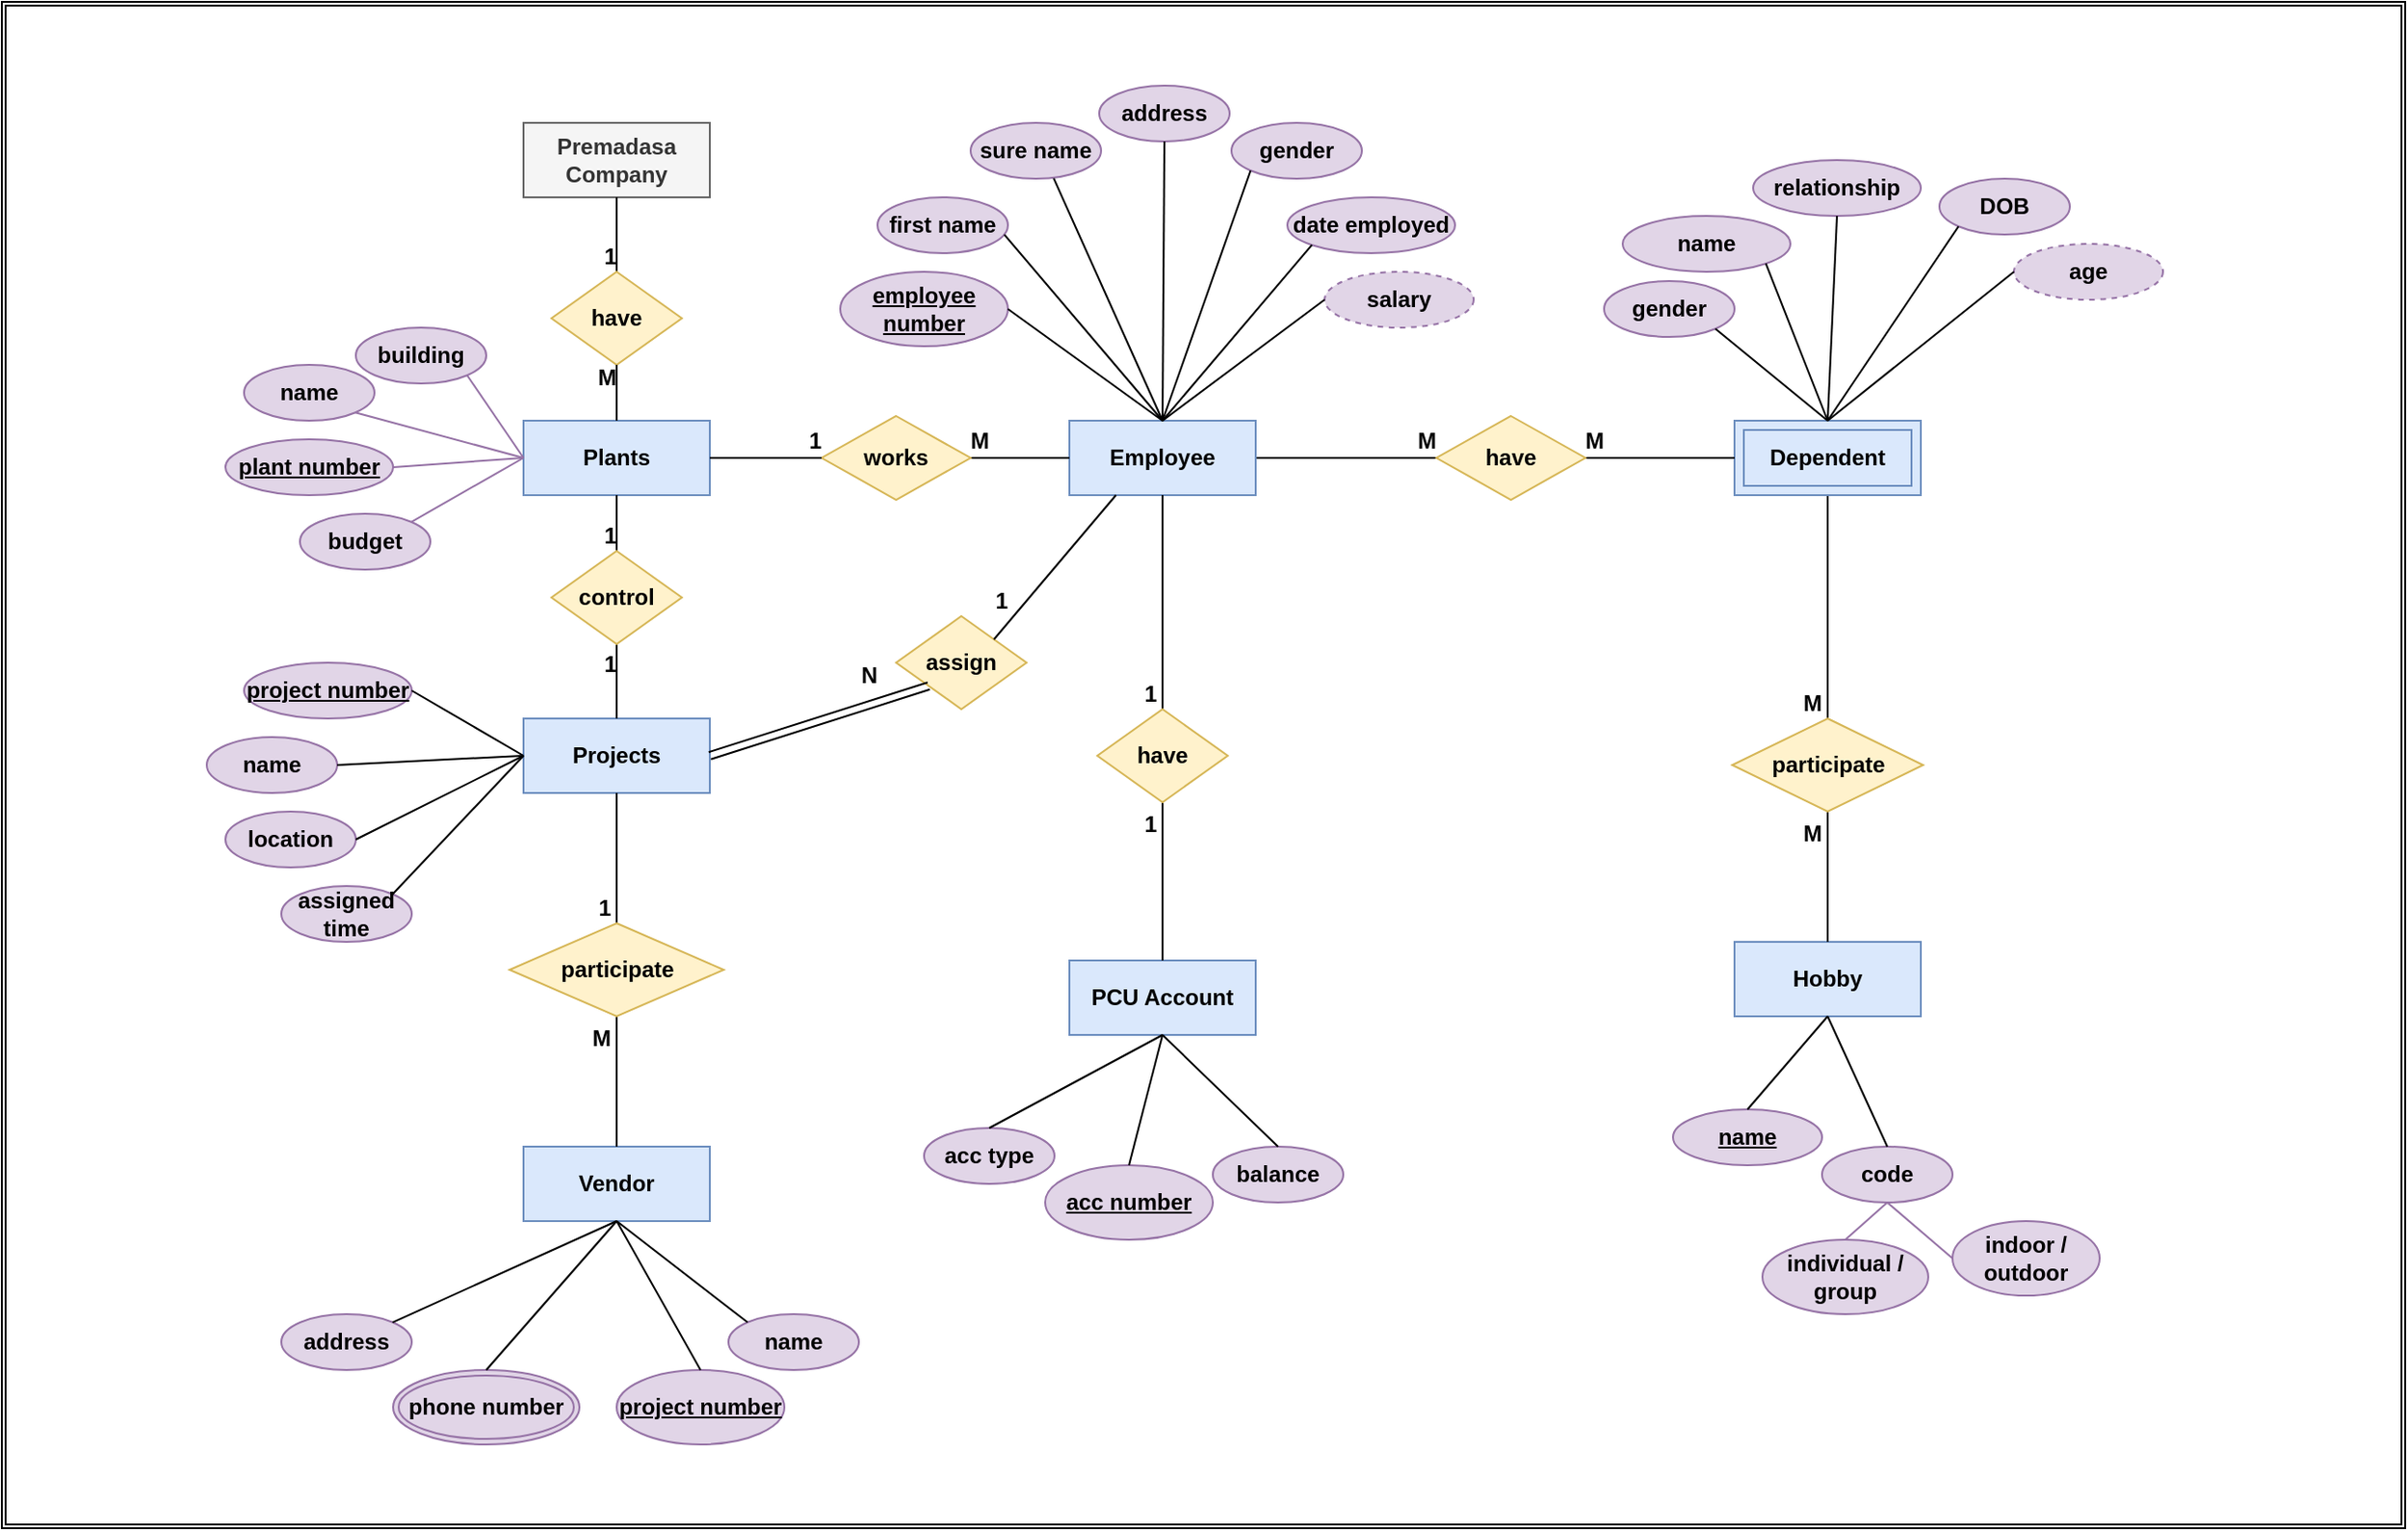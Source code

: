 <mxfile version="15.8.4" type="device"><diagram id="52mlb4T0nfMN319JQ4r7" name="Page-1"><mxGraphModel dx="1321" dy="240" grid="1" gridSize="10" guides="1" tooltips="1" connect="1" arrows="1" fold="1" page="1" pageScale="1" pageWidth="827" pageHeight="1169" math="0" shadow="0"><root><mxCell id="0"/><mxCell id="1" parent="0"/><mxCell id="YNk0OcWFwTg14PzoO4ng-148" value="" style="shape=ext;double=1;rounded=0;whiteSpace=wrap;html=1;" vertex="1" parent="1"><mxGeometry x="-420" y="145" width="1290" height="820" as="geometry"/></mxCell><mxCell id="YNk0OcWFwTg14PzoO4ng-1" value="Plants" style="whiteSpace=wrap;html=1;align=center;fontStyle=1;fontFamily=Helvetica;fillColor=#dae8fc;strokeColor=#6c8ebf;" vertex="1" parent="1"><mxGeometry x="-140" y="370" width="100" height="40" as="geometry"/></mxCell><mxCell id="YNk0OcWFwTg14PzoO4ng-72" style="edgeStyle=orthogonalEdgeStyle;rounded=0;orthogonalLoop=1;jettySize=auto;html=1;exitX=1;exitY=0.5;exitDx=0;exitDy=0;entryX=0;entryY=0.5;entryDx=0;entryDy=0;endArrow=none;endFill=0;fontStyle=1;fontFamily=Helvetica;" edge="1" parent="1" source="YNk0OcWFwTg14PzoO4ng-2" target="YNk0OcWFwTg14PzoO4ng-69"><mxGeometry relative="1" as="geometry"/></mxCell><mxCell id="YNk0OcWFwTg14PzoO4ng-2" value="Employee" style="whiteSpace=wrap;html=1;align=center;fontStyle=1;fontFamily=Helvetica;fillColor=#dae8fc;strokeColor=#6c8ebf;" vertex="1" parent="1"><mxGeometry x="153" y="370" width="100" height="40" as="geometry"/></mxCell><mxCell id="YNk0OcWFwTg14PzoO4ng-3" value="Projects" style="whiteSpace=wrap;html=1;align=center;fontStyle=1;fontFamily=Helvetica;fillColor=#dae8fc;strokeColor=#6c8ebf;" vertex="1" parent="1"><mxGeometry x="-140" y="530" width="100" height="40" as="geometry"/></mxCell><mxCell id="YNk0OcWFwTg14PzoO4ng-4" value="PCU Account" style="whiteSpace=wrap;html=1;align=center;fontStyle=1;fontFamily=Helvetica;fillColor=#dae8fc;strokeColor=#6c8ebf;" vertex="1" parent="1"><mxGeometry x="153" y="660" width="100" height="40" as="geometry"/></mxCell><mxCell id="YNk0OcWFwTg14PzoO4ng-136" style="edgeStyle=orthogonalEdgeStyle;rounded=0;orthogonalLoop=1;jettySize=auto;html=1;exitX=0.5;exitY=1;exitDx=0;exitDy=0;entryX=0.5;entryY=0;entryDx=0;entryDy=0;endArrow=none;endFill=0;fontStyle=1;fontFamily=Helvetica;" edge="1" parent="1" source="YNk0OcWFwTg14PzoO4ng-6" target="YNk0OcWFwTg14PzoO4ng-133"><mxGeometry relative="1" as="geometry"/></mxCell><mxCell id="YNk0OcWFwTg14PzoO4ng-6" value="Dependent" style="shape=ext;margin=3;double=1;whiteSpace=wrap;html=1;align=center;fontStyle=1;fontFamily=Helvetica;fillColor=#dae8fc;strokeColor=#6c8ebf;" vertex="1" parent="1"><mxGeometry x="510" y="370" width="100" height="40" as="geometry"/></mxCell><mxCell id="YNk0OcWFwTg14PzoO4ng-7" value="Hobby" style="whiteSpace=wrap;html=1;align=center;fontStyle=1;fontFamily=Helvetica;fillColor=#dae8fc;strokeColor=#6c8ebf;" vertex="1" parent="1"><mxGeometry x="510" y="650" width="100" height="40" as="geometry"/></mxCell><mxCell id="YNk0OcWFwTg14PzoO4ng-8" value="Vendor" style="whiteSpace=wrap;html=1;align=center;fontStyle=1;fontFamily=Helvetica;fillColor=#dae8fc;strokeColor=#6c8ebf;" vertex="1" parent="1"><mxGeometry x="-140" y="760" width="100" height="40" as="geometry"/></mxCell><mxCell id="YNk0OcWFwTg14PzoO4ng-10" value="name" style="ellipse;whiteSpace=wrap;html=1;align=center;fontStyle=1;fontFamily=Helvetica;fillColor=#e1d5e7;strokeColor=#9673a6;" vertex="1" parent="1"><mxGeometry x="-290" y="340" width="70" height="30" as="geometry"/></mxCell><mxCell id="YNk0OcWFwTg14PzoO4ng-11" value="budget" style="ellipse;whiteSpace=wrap;html=1;align=center;fontStyle=1;fontFamily=Helvetica;fillColor=#e1d5e7;strokeColor=#9673a6;" vertex="1" parent="1"><mxGeometry x="-260" y="420" width="70" height="30" as="geometry"/></mxCell><mxCell id="YNk0OcWFwTg14PzoO4ng-13" value="building" style="ellipse;whiteSpace=wrap;html=1;align=center;fontStyle=1;fontFamily=Helvetica;fillColor=#e1d5e7;strokeColor=#9673a6;" vertex="1" parent="1"><mxGeometry x="-230" y="320" width="70" height="30" as="geometry"/></mxCell><mxCell id="YNk0OcWFwTg14PzoO4ng-15" value="plant number" style="ellipse;whiteSpace=wrap;html=1;align=center;fontStyle=5;fontFamily=Helvetica;fillColor=#e1d5e7;strokeColor=#9673a6;" vertex="1" parent="1"><mxGeometry x="-300" y="380" width="90" height="30" as="geometry"/></mxCell><mxCell id="YNk0OcWFwTg14PzoO4ng-16" value="" style="endArrow=none;html=1;rounded=0;exitX=1;exitY=1;exitDx=0;exitDy=0;entryX=0;entryY=0.5;entryDx=0;entryDy=0;fontStyle=1;fontFamily=Helvetica;fillColor=#e1d5e7;strokeColor=#9673a6;" edge="1" parent="1" source="YNk0OcWFwTg14PzoO4ng-13" target="YNk0OcWFwTg14PzoO4ng-1"><mxGeometry relative="1" as="geometry"><mxPoint x="-80" y="520" as="sourcePoint"/><mxPoint x="-140" y="390" as="targetPoint"/></mxGeometry></mxCell><mxCell id="YNk0OcWFwTg14PzoO4ng-17" value="" style="endArrow=none;html=1;rounded=0;exitX=1;exitY=1;exitDx=0;exitDy=0;entryX=0;entryY=0.5;entryDx=0;entryDy=0;fontStyle=1;fontFamily=Helvetica;fillColor=#e1d5e7;strokeColor=#9673a6;" edge="1" parent="1" source="YNk0OcWFwTg14PzoO4ng-10" target="YNk0OcWFwTg14PzoO4ng-1"><mxGeometry relative="1" as="geometry"><mxPoint x="-230" y="360" as="sourcePoint"/><mxPoint x="-140" y="380" as="targetPoint"/></mxGeometry></mxCell><mxCell id="YNk0OcWFwTg14PzoO4ng-18" value="" style="endArrow=none;html=1;rounded=0;exitX=1;exitY=0.5;exitDx=0;exitDy=0;entryX=0;entryY=0.5;entryDx=0;entryDy=0;fontStyle=1;fontFamily=Helvetica;fillColor=#e1d5e7;strokeColor=#9673a6;" edge="1" parent="1" source="YNk0OcWFwTg14PzoO4ng-15" target="YNk0OcWFwTg14PzoO4ng-1"><mxGeometry relative="1" as="geometry"><mxPoint x="-80" y="520" as="sourcePoint"/><mxPoint x="80" y="520" as="targetPoint"/></mxGeometry></mxCell><mxCell id="YNk0OcWFwTg14PzoO4ng-19" value="" style="endArrow=none;html=1;rounded=0;exitX=1;exitY=0;exitDx=0;exitDy=0;entryX=0;entryY=0.5;entryDx=0;entryDy=0;fontStyle=1;fontFamily=Helvetica;fillColor=#e1d5e7;strokeColor=#9673a6;" edge="1" parent="1" source="YNk0OcWFwTg14PzoO4ng-11" target="YNk0OcWFwTg14PzoO4ng-1"><mxGeometry relative="1" as="geometry"><mxPoint x="-80" y="520" as="sourcePoint"/><mxPoint x="80" y="520" as="targetPoint"/></mxGeometry></mxCell><mxCell id="YNk0OcWFwTg14PzoO4ng-21" value="Premadasa Company" style="whiteSpace=wrap;html=1;align=center;fontStyle=1;fontFamily=Helvetica;fillColor=#f5f5f5;fontColor=#333333;strokeColor=#666666;" vertex="1" parent="1"><mxGeometry x="-140" y="210" width="100" height="40" as="geometry"/></mxCell><mxCell id="YNk0OcWFwTg14PzoO4ng-29" style="edgeStyle=orthogonalEdgeStyle;rounded=0;orthogonalLoop=1;jettySize=auto;html=1;exitX=0.5;exitY=0;exitDx=0;exitDy=0;entryX=0.5;entryY=1;entryDx=0;entryDy=0;endArrow=none;endFill=0;fontStyle=1;fontFamily=Helvetica;" edge="1" parent="1" source="YNk0OcWFwTg14PzoO4ng-22" target="YNk0OcWFwTg14PzoO4ng-21"><mxGeometry relative="1" as="geometry"/></mxCell><mxCell id="YNk0OcWFwTg14PzoO4ng-22" value="have" style="shape=rhombus;perimeter=rhombusPerimeter;whiteSpace=wrap;html=1;align=center;fontStyle=1;fontFamily=Helvetica;fillColor=#fff2cc;strokeColor=#d6b656;" vertex="1" parent="1"><mxGeometry x="-125" y="290" width="70" height="50" as="geometry"/></mxCell><mxCell id="YNk0OcWFwTg14PzoO4ng-27" value="" style="endArrow=none;html=1;rounded=0;exitX=0.5;exitY=0;exitDx=0;exitDy=0;entryX=0.5;entryY=1;entryDx=0;entryDy=0;fontStyle=1;fontFamily=Helvetica;" edge="1" parent="1" source="YNk0OcWFwTg14PzoO4ng-1" target="YNk0OcWFwTg14PzoO4ng-22"><mxGeometry relative="1" as="geometry"><mxPoint x="-130" y="390" as="sourcePoint"/><mxPoint x="30" y="390" as="targetPoint"/></mxGeometry></mxCell><mxCell id="YNk0OcWFwTg14PzoO4ng-28" value="M" style="resizable=0;html=1;align=right;verticalAlign=bottom;fontStyle=1;fontFamily=Helvetica;" connectable="0" vertex="1" parent="YNk0OcWFwTg14PzoO4ng-27"><mxGeometry x="1" relative="1" as="geometry"><mxPoint y="15" as="offset"/></mxGeometry></mxCell><mxCell id="YNk0OcWFwTg14PzoO4ng-30" value="1" style="resizable=0;html=1;align=right;verticalAlign=bottom;fontStyle=1;fontFamily=Helvetica;" connectable="0" vertex="1" parent="1"><mxGeometry x="-90" y="290" as="geometry"/></mxCell><mxCell id="YNk0OcWFwTg14PzoO4ng-33" value="first name" style="ellipse;whiteSpace=wrap;html=1;align=center;fontStyle=1;fontFamily=Helvetica;fillColor=#e1d5e7;strokeColor=#9673a6;" vertex="1" parent="1"><mxGeometry x="50" y="250" width="70" height="30" as="geometry"/></mxCell><mxCell id="YNk0OcWFwTg14PzoO4ng-34" value="sure name" style="ellipse;whiteSpace=wrap;html=1;align=center;fontStyle=1;fontFamily=Helvetica;fillColor=#e1d5e7;strokeColor=#9673a6;" vertex="1" parent="1"><mxGeometry x="100" y="210" width="70" height="30" as="geometry"/></mxCell><mxCell id="YNk0OcWFwTg14PzoO4ng-35" value="address" style="ellipse;whiteSpace=wrap;html=1;align=center;fontStyle=1;fontFamily=Helvetica;fillColor=#e1d5e7;strokeColor=#9673a6;" vertex="1" parent="1"><mxGeometry x="169" y="190" width="70" height="30" as="geometry"/></mxCell><mxCell id="YNk0OcWFwTg14PzoO4ng-36" value="employee number" style="ellipse;whiteSpace=wrap;html=1;align=center;fontStyle=5;fontFamily=Helvetica;fillColor=#e1d5e7;strokeColor=#9673a6;" vertex="1" parent="1"><mxGeometry x="30" y="290" width="90" height="40" as="geometry"/></mxCell><mxCell id="YNk0OcWFwTg14PzoO4ng-37" value="gender" style="ellipse;whiteSpace=wrap;html=1;align=center;fontStyle=1;fontFamily=Helvetica;fillColor=#e1d5e7;strokeColor=#9673a6;" vertex="1" parent="1"><mxGeometry x="240" y="210" width="70" height="30" as="geometry"/></mxCell><mxCell id="YNk0OcWFwTg14PzoO4ng-38" value="date employed" style="ellipse;whiteSpace=wrap;html=1;align=center;fontStyle=1;fontFamily=Helvetica;fillColor=#e1d5e7;strokeColor=#9673a6;" vertex="1" parent="1"><mxGeometry x="270" y="250" width="90" height="30" as="geometry"/></mxCell><mxCell id="YNk0OcWFwTg14PzoO4ng-39" value="salary" style="ellipse;whiteSpace=wrap;html=1;align=center;dashed=1;fontStyle=1;fontFamily=Helvetica;fillColor=#e1d5e7;strokeColor=#9673a6;" vertex="1" parent="1"><mxGeometry x="290" y="290" width="80" height="30" as="geometry"/></mxCell><mxCell id="YNk0OcWFwTg14PzoO4ng-42" value="" style="endArrow=none;html=1;rounded=0;entryX=0.5;entryY=0;entryDx=0;entryDy=0;fontStyle=1;fontFamily=Helvetica;" edge="1" parent="1" target="YNk0OcWFwTg14PzoO4ng-2"><mxGeometry relative="1" as="geometry"><mxPoint x="120" y="310" as="sourcePoint"/><mxPoint x="280" y="310" as="targetPoint"/></mxGeometry></mxCell><mxCell id="YNk0OcWFwTg14PzoO4ng-43" value="" style="endArrow=none;html=1;rounded=0;entryX=0.5;entryY=0;entryDx=0;entryDy=0;exitX=0.973;exitY=0.669;exitDx=0;exitDy=0;exitPerimeter=0;fontStyle=1;fontFamily=Helvetica;" edge="1" parent="1" source="YNk0OcWFwTg14PzoO4ng-33" target="YNk0OcWFwTg14PzoO4ng-2"><mxGeometry relative="1" as="geometry"><mxPoint x="120" y="270" as="sourcePoint"/><mxPoint x="200" y="330" as="targetPoint"/></mxGeometry></mxCell><mxCell id="YNk0OcWFwTg14PzoO4ng-44" value="" style="endArrow=none;html=1;rounded=0;exitX=0.637;exitY=0.994;exitDx=0;exitDy=0;exitPerimeter=0;entryX=0.5;entryY=0;entryDx=0;entryDy=0;fontStyle=1;fontFamily=Helvetica;" edge="1" parent="1" source="YNk0OcWFwTg14PzoO4ng-34" target="YNk0OcWFwTg14PzoO4ng-2"><mxGeometry relative="1" as="geometry"><mxPoint x="140" y="330" as="sourcePoint"/><mxPoint x="200" y="330" as="targetPoint"/></mxGeometry></mxCell><mxCell id="YNk0OcWFwTg14PzoO4ng-45" value="" style="endArrow=none;html=1;rounded=0;entryX=0.5;entryY=0;entryDx=0;entryDy=0;exitX=0.5;exitY=1;exitDx=0;exitDy=0;fontStyle=1;fontFamily=Helvetica;" edge="1" parent="1" source="YNk0OcWFwTg14PzoO4ng-35" target="YNk0OcWFwTg14PzoO4ng-2"><mxGeometry relative="1" as="geometry"><mxPoint x="150" y="340" as="sourcePoint"/><mxPoint x="234" y="360" as="targetPoint"/></mxGeometry></mxCell><mxCell id="YNk0OcWFwTg14PzoO4ng-46" value="" style="endArrow=none;html=1;rounded=0;entryX=0.5;entryY=0;entryDx=0;entryDy=0;exitX=0;exitY=1;exitDx=0;exitDy=0;fontStyle=1;fontFamily=Helvetica;" edge="1" parent="1" source="YNk0OcWFwTg14PzoO4ng-37" target="YNk0OcWFwTg14PzoO4ng-2"><mxGeometry relative="1" as="geometry"><mxPoint x="160" y="350" as="sourcePoint"/><mxPoint x="244" y="370" as="targetPoint"/></mxGeometry></mxCell><mxCell id="YNk0OcWFwTg14PzoO4ng-47" value="" style="endArrow=none;html=1;rounded=0;exitX=0;exitY=1;exitDx=0;exitDy=0;entryX=0.5;entryY=0;entryDx=0;entryDy=0;fontStyle=1;fontFamily=Helvetica;" edge="1" parent="1" source="YNk0OcWFwTg14PzoO4ng-38" target="YNk0OcWFwTg14PzoO4ng-2"><mxGeometry relative="1" as="geometry"><mxPoint x="170" y="360" as="sourcePoint"/><mxPoint x="200" y="330" as="targetPoint"/></mxGeometry></mxCell><mxCell id="YNk0OcWFwTg14PzoO4ng-48" value="" style="endArrow=none;html=1;rounded=0;entryX=0.5;entryY=0;entryDx=0;entryDy=0;exitX=0;exitY=0.5;exitDx=0;exitDy=0;fontStyle=1;fontFamily=Helvetica;" edge="1" parent="1" source="YNk0OcWFwTg14PzoO4ng-39" target="YNk0OcWFwTg14PzoO4ng-2"><mxGeometry relative="1" as="geometry"><mxPoint x="180" y="370" as="sourcePoint"/><mxPoint x="264" y="390" as="targetPoint"/></mxGeometry></mxCell><mxCell id="YNk0OcWFwTg14PzoO4ng-52" style="edgeStyle=orthogonalEdgeStyle;rounded=0;orthogonalLoop=1;jettySize=auto;html=1;exitX=1;exitY=0.5;exitDx=0;exitDy=0;entryX=0;entryY=0.5;entryDx=0;entryDy=0;endArrow=none;endFill=0;fontStyle=1;fontFamily=Helvetica;" edge="1" parent="1" source="YNk0OcWFwTg14PzoO4ng-49" target="YNk0OcWFwTg14PzoO4ng-2"><mxGeometry relative="1" as="geometry"/></mxCell><mxCell id="YNk0OcWFwTg14PzoO4ng-49" value="works" style="shape=rhombus;perimeter=rhombusPerimeter;whiteSpace=wrap;html=1;align=center;fontStyle=1;fontFamily=Helvetica;fillColor=#fff2cc;strokeColor=#d6b656;" vertex="1" parent="1"><mxGeometry x="20" y="367.5" width="80" height="45" as="geometry"/></mxCell><mxCell id="YNk0OcWFwTg14PzoO4ng-51" value="" style="endArrow=none;html=1;rounded=0;exitX=1;exitY=0.5;exitDx=0;exitDy=0;entryX=0;entryY=0.5;entryDx=0;entryDy=0;fontStyle=1;fontFamily=Helvetica;" edge="1" parent="1" source="YNk0OcWFwTg14PzoO4ng-1" target="YNk0OcWFwTg14PzoO4ng-49"><mxGeometry relative="1" as="geometry"><mxPoint x="30" y="370" as="sourcePoint"/><mxPoint x="190" y="370" as="targetPoint"/></mxGeometry></mxCell><mxCell id="YNk0OcWFwTg14PzoO4ng-53" value="1" style="resizable=0;html=1;align=right;verticalAlign=bottom;fontStyle=1;fontFamily=Helvetica;" connectable="0" vertex="1" parent="1"><mxGeometry x="20" y="389.995" as="geometry"/></mxCell><mxCell id="YNk0OcWFwTg14PzoO4ng-54" value="M" style="resizable=0;html=1;align=right;verticalAlign=bottom;fontStyle=1;fontFamily=Helvetica;" connectable="0" vertex="1" parent="1"><mxGeometry x="110" y="389.995" as="geometry"/></mxCell><mxCell id="YNk0OcWFwTg14PzoO4ng-58" style="edgeStyle=orthogonalEdgeStyle;rounded=0;orthogonalLoop=1;jettySize=auto;html=1;exitX=0.5;exitY=0;exitDx=0;exitDy=0;entryX=0.5;entryY=1;entryDx=0;entryDy=0;endArrow=none;endFill=0;fontStyle=1;fontFamily=Helvetica;" edge="1" parent="1" source="YNk0OcWFwTg14PzoO4ng-55" target="YNk0OcWFwTg14PzoO4ng-1"><mxGeometry relative="1" as="geometry"/></mxCell><mxCell id="YNk0OcWFwTg14PzoO4ng-59" style="edgeStyle=orthogonalEdgeStyle;rounded=0;orthogonalLoop=1;jettySize=auto;html=1;exitX=0.5;exitY=1;exitDx=0;exitDy=0;entryX=0.5;entryY=0;entryDx=0;entryDy=0;endArrow=none;endFill=0;fontStyle=1;fontFamily=Helvetica;" edge="1" parent="1" source="YNk0OcWFwTg14PzoO4ng-55" target="YNk0OcWFwTg14PzoO4ng-3"><mxGeometry relative="1" as="geometry"/></mxCell><mxCell id="YNk0OcWFwTg14PzoO4ng-55" value="control" style="shape=rhombus;perimeter=rhombusPerimeter;whiteSpace=wrap;html=1;align=center;fontStyle=1;fontFamily=Helvetica;fillColor=#fff2cc;strokeColor=#d6b656;" vertex="1" parent="1"><mxGeometry x="-125" y="440" width="70" height="50" as="geometry"/></mxCell><mxCell id="YNk0OcWFwTg14PzoO4ng-56" value="1" style="resizable=0;html=1;align=right;verticalAlign=bottom;fontStyle=1;fontFamily=Helvetica;" connectable="0" vertex="1" parent="1"><mxGeometry x="-90" y="440" as="geometry"/></mxCell><mxCell id="YNk0OcWFwTg14PzoO4ng-57" value="1" style="resizable=0;html=1;align=right;verticalAlign=bottom;fontStyle=1;fontFamily=Helvetica;" connectable="0" vertex="1" parent="1"><mxGeometry x="-90" y="509.995" as="geometry"/></mxCell><mxCell id="YNk0OcWFwTg14PzoO4ng-60" value="name" style="ellipse;whiteSpace=wrap;html=1;align=center;fontStyle=1;fontFamily=Helvetica;fillColor=#e1d5e7;strokeColor=#9673a6;" vertex="1" parent="1"><mxGeometry x="-310" y="540" width="70" height="30" as="geometry"/></mxCell><mxCell id="YNk0OcWFwTg14PzoO4ng-61" value="project number" style="ellipse;whiteSpace=wrap;html=1;align=center;fontStyle=5;fontFamily=Helvetica;fillColor=#e1d5e7;strokeColor=#9673a6;" vertex="1" parent="1"><mxGeometry x="-290" y="500" width="90" height="30" as="geometry"/></mxCell><mxCell id="YNk0OcWFwTg14PzoO4ng-62" value="location" style="ellipse;whiteSpace=wrap;html=1;align=center;fontStyle=1;fontFamily=Helvetica;fillColor=#e1d5e7;strokeColor=#9673a6;" vertex="1" parent="1"><mxGeometry x="-300" y="580" width="70" height="30" as="geometry"/></mxCell><mxCell id="YNk0OcWFwTg14PzoO4ng-63" value="assigned time" style="ellipse;whiteSpace=wrap;html=1;align=center;fontStyle=1;fontFamily=Helvetica;fillColor=#e1d5e7;strokeColor=#9673a6;" vertex="1" parent="1"><mxGeometry x="-270" y="620" width="70" height="30" as="geometry"/></mxCell><mxCell id="YNk0OcWFwTg14PzoO4ng-65" value="" style="endArrow=none;html=1;rounded=0;exitX=1;exitY=0;exitDx=0;exitDy=0;entryX=0;entryY=0.5;entryDx=0;entryDy=0;fontStyle=1;fontFamily=Helvetica;" edge="1" parent="1" source="YNk0OcWFwTg14PzoO4ng-63" target="YNk0OcWFwTg14PzoO4ng-3"><mxGeometry relative="1" as="geometry"><mxPoint x="-130" y="620" as="sourcePoint"/><mxPoint x="30" y="620" as="targetPoint"/></mxGeometry></mxCell><mxCell id="YNk0OcWFwTg14PzoO4ng-66" value="" style="endArrow=none;html=1;rounded=0;exitX=1;exitY=0.5;exitDx=0;exitDy=0;entryX=0;entryY=0.5;entryDx=0;entryDy=0;fontStyle=1;fontFamily=Helvetica;" edge="1" parent="1" source="YNk0OcWFwTg14PzoO4ng-62" target="YNk0OcWFwTg14PzoO4ng-3"><mxGeometry relative="1" as="geometry"><mxPoint x="-200.184" y="634.422" as="sourcePoint"/><mxPoint x="-130" y="560" as="targetPoint"/></mxGeometry></mxCell><mxCell id="YNk0OcWFwTg14PzoO4ng-67" value="" style="endArrow=none;html=1;rounded=0;exitX=0;exitY=0.5;exitDx=0;exitDy=0;entryX=1;entryY=0.5;entryDx=0;entryDy=0;fontStyle=1;fontFamily=Helvetica;" edge="1" parent="1" source="YNk0OcWFwTg14PzoO4ng-3" target="YNk0OcWFwTg14PzoO4ng-60"><mxGeometry relative="1" as="geometry"><mxPoint x="-190.184" y="644.422" as="sourcePoint"/><mxPoint x="-120" y="570" as="targetPoint"/></mxGeometry></mxCell><mxCell id="YNk0OcWFwTg14PzoO4ng-68" value="" style="endArrow=none;html=1;rounded=0;exitX=1;exitY=0.5;exitDx=0;exitDy=0;entryX=0;entryY=0.5;entryDx=0;entryDy=0;fontStyle=1;fontFamily=Helvetica;" edge="1" parent="1" source="YNk0OcWFwTg14PzoO4ng-61" target="YNk0OcWFwTg14PzoO4ng-3"><mxGeometry relative="1" as="geometry"><mxPoint x="-180.184" y="654.422" as="sourcePoint"/><mxPoint x="-110" y="580" as="targetPoint"/></mxGeometry></mxCell><mxCell id="YNk0OcWFwTg14PzoO4ng-73" style="edgeStyle=orthogonalEdgeStyle;rounded=0;orthogonalLoop=1;jettySize=auto;html=1;exitX=1;exitY=0.5;exitDx=0;exitDy=0;entryX=0;entryY=0.5;entryDx=0;entryDy=0;endArrow=none;endFill=0;fontStyle=1;fontFamily=Helvetica;" edge="1" parent="1" source="YNk0OcWFwTg14PzoO4ng-69" target="YNk0OcWFwTg14PzoO4ng-6"><mxGeometry relative="1" as="geometry"/></mxCell><mxCell id="YNk0OcWFwTg14PzoO4ng-69" value="have" style="shape=rhombus;perimeter=rhombusPerimeter;whiteSpace=wrap;html=1;align=center;fontStyle=1;fontFamily=Helvetica;fillColor=#fff2cc;strokeColor=#d6b656;" vertex="1" parent="1"><mxGeometry x="350" y="367.5" width="80" height="45" as="geometry"/></mxCell><mxCell id="YNk0OcWFwTg14PzoO4ng-70" value="M" style="resizable=0;html=1;align=right;verticalAlign=bottom;fontStyle=1;fontFamily=Helvetica;" connectable="0" vertex="1" parent="1"><mxGeometry x="350" y="389.995" as="geometry"/></mxCell><mxCell id="YNk0OcWFwTg14PzoO4ng-71" value="M" style="resizable=0;html=1;align=right;verticalAlign=bottom;fontStyle=1;fontFamily=Helvetica;" connectable="0" vertex="1" parent="1"><mxGeometry x="440" y="389.995" as="geometry"/></mxCell><mxCell id="YNk0OcWFwTg14PzoO4ng-74" value="name" style="ellipse;whiteSpace=wrap;html=1;align=center;fontStyle=1;fontFamily=Helvetica;fillColor=#e1d5e7;strokeColor=#9673a6;" vertex="1" parent="1"><mxGeometry x="450" y="260" width="90" height="30" as="geometry"/></mxCell><mxCell id="YNk0OcWFwTg14PzoO4ng-75" value="relationship" style="ellipse;whiteSpace=wrap;html=1;align=center;fontStyle=1;fontFamily=Helvetica;fillColor=#e1d5e7;strokeColor=#9673a6;" vertex="1" parent="1"><mxGeometry x="520" y="230" width="90" height="30" as="geometry"/></mxCell><mxCell id="YNk0OcWFwTg14PzoO4ng-76" value="DOB" style="ellipse;whiteSpace=wrap;html=1;align=center;fontStyle=1;fontFamily=Helvetica;fillColor=#e1d5e7;strokeColor=#9673a6;" vertex="1" parent="1"><mxGeometry x="620" y="240" width="70" height="30" as="geometry"/></mxCell><mxCell id="YNk0OcWFwTg14PzoO4ng-77" value="gender" style="ellipse;whiteSpace=wrap;html=1;align=center;fontStyle=1;fontFamily=Helvetica;fillColor=#e1d5e7;strokeColor=#9673a6;" vertex="1" parent="1"><mxGeometry x="440" y="295" width="70" height="30" as="geometry"/></mxCell><mxCell id="YNk0OcWFwTg14PzoO4ng-78" value="age" style="ellipse;whiteSpace=wrap;html=1;align=center;dashed=1;fontStyle=1;fontFamily=Helvetica;fillColor=#e1d5e7;strokeColor=#9673a6;" vertex="1" parent="1"><mxGeometry x="660" y="275" width="80" height="30" as="geometry"/></mxCell><mxCell id="YNk0OcWFwTg14PzoO4ng-80" value="" style="endArrow=none;html=1;rounded=0;entryX=0.5;entryY=0;entryDx=0;entryDy=0;exitX=0;exitY=1;exitDx=0;exitDy=0;fontStyle=1;fontFamily=Helvetica;" edge="1" parent="1" source="YNk0OcWFwTg14PzoO4ng-76" target="YNk0OcWFwTg14PzoO4ng-6"><mxGeometry relative="1" as="geometry"><mxPoint x="667" y="320" as="sourcePoint"/><mxPoint x="580" y="367.5" as="targetPoint"/></mxGeometry></mxCell><mxCell id="YNk0OcWFwTg14PzoO4ng-81" value="" style="endArrow=none;html=1;rounded=0;entryX=0.5;entryY=0;entryDx=0;entryDy=0;exitX=0;exitY=0.5;exitDx=0;exitDy=0;fontStyle=1;fontFamily=Helvetica;" edge="1" parent="1" source="YNk0OcWFwTg14PzoO4ng-78" target="YNk0OcWFwTg14PzoO4ng-6"><mxGeometry relative="1" as="geometry"><mxPoint x="677" y="330" as="sourcePoint"/><mxPoint x="570" y="380" as="targetPoint"/></mxGeometry></mxCell><mxCell id="YNk0OcWFwTg14PzoO4ng-82" value="" style="endArrow=none;html=1;rounded=0;exitX=0.5;exitY=1;exitDx=0;exitDy=0;entryX=0.5;entryY=0;entryDx=0;entryDy=0;fontStyle=1;fontFamily=Helvetica;" edge="1" parent="1" source="YNk0OcWFwTg14PzoO4ng-75" target="YNk0OcWFwTg14PzoO4ng-6"><mxGeometry relative="1" as="geometry"><mxPoint x="560" y="360" as="sourcePoint"/><mxPoint x="560" y="360" as="targetPoint"/></mxGeometry></mxCell><mxCell id="YNk0OcWFwTg14PzoO4ng-83" value="" style="endArrow=none;html=1;rounded=0;entryX=0.5;entryY=0;entryDx=0;entryDy=0;exitX=1;exitY=1;exitDx=0;exitDy=0;fontStyle=1;fontFamily=Helvetica;" edge="1" parent="1" source="YNk0OcWFwTg14PzoO4ng-74" target="YNk0OcWFwTg14PzoO4ng-6"><mxGeometry relative="1" as="geometry"><mxPoint x="697" y="350" as="sourcePoint"/><mxPoint x="590" y="400" as="targetPoint"/></mxGeometry></mxCell><mxCell id="YNk0OcWFwTg14PzoO4ng-84" value="" style="endArrow=none;html=1;rounded=0;entryX=0.5;entryY=0;entryDx=0;entryDy=0;exitX=1;exitY=1;exitDx=0;exitDy=0;fontStyle=1;fontFamily=Helvetica;" edge="1" parent="1" source="YNk0OcWFwTg14PzoO4ng-77" target="YNk0OcWFwTg14PzoO4ng-6"><mxGeometry relative="1" as="geometry"><mxPoint x="707" y="360" as="sourcePoint"/><mxPoint x="600" y="410" as="targetPoint"/></mxGeometry></mxCell><mxCell id="YNk0OcWFwTg14PzoO4ng-90" value="code" style="ellipse;whiteSpace=wrap;html=1;align=center;fontStyle=1;fontFamily=Helvetica;fillColor=#e1d5e7;strokeColor=#9673a6;" vertex="1" parent="1"><mxGeometry x="557" y="760" width="70" height="30" as="geometry"/></mxCell><mxCell id="YNk0OcWFwTg14PzoO4ng-91" value="name" style="ellipse;whiteSpace=wrap;html=1;align=center;fontStyle=5;fontFamily=Helvetica;fillColor=#e1d5e7;strokeColor=#9673a6;" vertex="1" parent="1"><mxGeometry x="477" y="740" width="80" height="30" as="geometry"/></mxCell><mxCell id="YNk0OcWFwTg14PzoO4ng-92" value="indoor / outdoor" style="ellipse;whiteSpace=wrap;html=1;align=center;fontStyle=1;fontFamily=Helvetica;fillColor=#e1d5e7;strokeColor=#9673a6;" vertex="1" parent="1"><mxGeometry x="627" y="800" width="79" height="40" as="geometry"/></mxCell><mxCell id="YNk0OcWFwTg14PzoO4ng-93" value="individual / group" style="ellipse;whiteSpace=wrap;html=1;align=center;fontStyle=1;fontFamily=Helvetica;fillColor=#e1d5e7;strokeColor=#9673a6;" vertex="1" parent="1"><mxGeometry x="525" y="810" width="89" height="40" as="geometry"/></mxCell><mxCell id="YNk0OcWFwTg14PzoO4ng-94" value="" style="endArrow=none;html=1;rounded=0;entryX=0.5;entryY=1;entryDx=0;entryDy=0;exitX=0.5;exitY=0;exitDx=0;exitDy=0;fontStyle=1;fontFamily=Helvetica;" edge="1" parent="1" source="YNk0OcWFwTg14PzoO4ng-91" target="YNk0OcWFwTg14PzoO4ng-7"><mxGeometry relative="1" as="geometry"><mxPoint x="420" y="645" as="sourcePoint"/><mxPoint x="320" y="725" as="targetPoint"/></mxGeometry></mxCell><mxCell id="YNk0OcWFwTg14PzoO4ng-95" value="" style="endArrow=none;html=1;rounded=0;entryX=0.5;entryY=1;entryDx=0;entryDy=0;exitX=0.5;exitY=0;exitDx=0;exitDy=0;fontStyle=1;fontFamily=Helvetica;" edge="1" parent="1" source="YNk0OcWFwTg14PzoO4ng-90" target="YNk0OcWFwTg14PzoO4ng-7"><mxGeometry relative="1" as="geometry"><mxPoint x="610" y="645" as="sourcePoint"/><mxPoint x="610" y="725" as="targetPoint"/></mxGeometry></mxCell><mxCell id="YNk0OcWFwTg14PzoO4ng-96" value="" style="endArrow=none;html=1;rounded=0;entryX=0.5;entryY=1;entryDx=0;entryDy=0;exitX=0;exitY=0.5;exitDx=0;exitDy=0;fontStyle=1;fontFamily=Helvetica;fillColor=#e1d5e7;strokeColor=#9673a6;" edge="1" parent="1" source="YNk0OcWFwTg14PzoO4ng-92" target="YNk0OcWFwTg14PzoO4ng-90"><mxGeometry relative="1" as="geometry"><mxPoint x="700.003" y="680.499" as="sourcePoint"/><mxPoint x="610" y="725" as="targetPoint"/></mxGeometry></mxCell><mxCell id="YNk0OcWFwTg14PzoO4ng-97" value="" style="endArrow=none;html=1;rounded=0;entryX=0.5;entryY=1;entryDx=0;entryDy=0;exitX=0.5;exitY=0;exitDx=0;exitDy=0;fontStyle=1;fontFamily=Helvetica;fillColor=#e1d5e7;strokeColor=#9673a6;" edge="1" parent="1" source="YNk0OcWFwTg14PzoO4ng-93" target="YNk0OcWFwTg14PzoO4ng-90"><mxGeometry relative="1" as="geometry"><mxPoint x="710.003" y="690.499" as="sourcePoint"/><mxPoint x="620" y="735" as="targetPoint"/></mxGeometry></mxCell><mxCell id="YNk0OcWFwTg14PzoO4ng-100" value="assign" style="shape=rhombus;perimeter=rhombusPerimeter;whiteSpace=wrap;html=1;align=center;fontStyle=1;fontFamily=Helvetica;fillColor=#fff2cc;strokeColor=#d6b656;" vertex="1" parent="1"><mxGeometry x="60" y="475" width="70" height="50" as="geometry"/></mxCell><mxCell id="YNk0OcWFwTg14PzoO4ng-101" value="N" style="resizable=0;html=1;align=right;verticalAlign=bottom;fontStyle=1;fontFamily=Helvetica;" connectable="0" vertex="1" parent="1"><mxGeometry x="50" y="515.0" as="geometry"/></mxCell><mxCell id="YNk0OcWFwTg14PzoO4ng-102" value="1" style="resizable=0;html=1;align=right;verticalAlign=bottom;fontStyle=1;fontFamily=Helvetica;" connectable="0" vertex="1" parent="1"><mxGeometry x="120" y="475" as="geometry"/></mxCell><mxCell id="YNk0OcWFwTg14PzoO4ng-113" style="edgeStyle=orthogonalEdgeStyle;rounded=0;orthogonalLoop=1;jettySize=auto;html=1;exitX=0.5;exitY=1;exitDx=0;exitDy=0;entryX=0.5;entryY=0;entryDx=0;entryDy=0;endArrow=none;endFill=0;fontStyle=1;fontFamily=Helvetica;" edge="1" parent="1" source="YNk0OcWFwTg14PzoO4ng-103" target="YNk0OcWFwTg14PzoO4ng-4"><mxGeometry relative="1" as="geometry"/></mxCell><mxCell id="YNk0OcWFwTg14PzoO4ng-114" style="edgeStyle=orthogonalEdgeStyle;rounded=0;orthogonalLoop=1;jettySize=auto;html=1;exitX=0.5;exitY=0;exitDx=0;exitDy=0;entryX=0.5;entryY=1;entryDx=0;entryDy=0;endArrow=none;endFill=0;fontStyle=1;fontFamily=Helvetica;" edge="1" parent="1" source="YNk0OcWFwTg14PzoO4ng-103" target="YNk0OcWFwTg14PzoO4ng-2"><mxGeometry relative="1" as="geometry"/></mxCell><mxCell id="YNk0OcWFwTg14PzoO4ng-115" value="" style="edgeStyle=orthogonalEdgeStyle;rounded=0;orthogonalLoop=1;jettySize=auto;html=1;endArrow=none;endFill=0;fontStyle=1;fontFamily=Helvetica;" edge="1" parent="1" source="YNk0OcWFwTg14PzoO4ng-103" target="YNk0OcWFwTg14PzoO4ng-4"><mxGeometry relative="1" as="geometry"/></mxCell><mxCell id="YNk0OcWFwTg14PzoO4ng-103" value="have" style="shape=rhombus;perimeter=rhombusPerimeter;whiteSpace=wrap;html=1;align=center;fontStyle=1;fontFamily=Helvetica;fillColor=#fff2cc;strokeColor=#d6b656;" vertex="1" parent="1"><mxGeometry x="168" y="525" width="70" height="50" as="geometry"/></mxCell><mxCell id="YNk0OcWFwTg14PzoO4ng-104" value="1" style="resizable=0;html=1;align=right;verticalAlign=bottom;fontStyle=1;fontFamily=Helvetica;" connectable="0" vertex="1" parent="1"><mxGeometry x="200" y="595.0" as="geometry"/></mxCell><mxCell id="YNk0OcWFwTg14PzoO4ng-105" value="1" style="resizable=0;html=1;align=right;verticalAlign=bottom;fontStyle=1;fontFamily=Helvetica;" connectable="0" vertex="1" parent="1"><mxGeometry x="200" y="525" as="geometry"/></mxCell><mxCell id="YNk0OcWFwTg14PzoO4ng-106" value="acc type" style="ellipse;whiteSpace=wrap;html=1;align=center;fontStyle=1;fontFamily=Helvetica;fillColor=#e1d5e7;strokeColor=#9673a6;" vertex="1" parent="1"><mxGeometry x="75" y="750" width="70" height="30" as="geometry"/></mxCell><mxCell id="YNk0OcWFwTg14PzoO4ng-107" value="balance" style="ellipse;whiteSpace=wrap;html=1;align=center;fontStyle=1;fontFamily=Helvetica;fillColor=#e1d5e7;strokeColor=#9673a6;" vertex="1" parent="1"><mxGeometry x="230" y="760" width="70" height="30" as="geometry"/></mxCell><mxCell id="YNk0OcWFwTg14PzoO4ng-108" value="acc number" style="ellipse;whiteSpace=wrap;html=1;align=center;fontStyle=5;fontFamily=Helvetica;fillColor=#e1d5e7;strokeColor=#9673a6;" vertex="1" parent="1"><mxGeometry x="140" y="770" width="90" height="40" as="geometry"/></mxCell><mxCell id="YNk0OcWFwTg14PzoO4ng-110" value="" style="endArrow=none;html=1;rounded=0;entryX=0.5;entryY=0;entryDx=0;entryDy=0;exitX=0.5;exitY=1;exitDx=0;exitDy=0;fontStyle=1;fontFamily=Helvetica;" edge="1" parent="1" source="YNk0OcWFwTg14PzoO4ng-4" target="YNk0OcWFwTg14PzoO4ng-108"><mxGeometry relative="1" as="geometry"><mxPoint x="180" y="660" as="sourcePoint"/><mxPoint x="340" y="660" as="targetPoint"/></mxGeometry></mxCell><mxCell id="YNk0OcWFwTg14PzoO4ng-111" value="" style="endArrow=none;html=1;rounded=0;entryX=0.5;entryY=0;entryDx=0;entryDy=0;exitX=0.5;exitY=1;exitDx=0;exitDy=0;fontStyle=1;fontFamily=Helvetica;" edge="1" parent="1" source="YNk0OcWFwTg14PzoO4ng-4" target="YNk0OcWFwTg14PzoO4ng-107"><mxGeometry relative="1" as="geometry"><mxPoint x="213" y="710" as="sourcePoint"/><mxPoint x="195" y="780" as="targetPoint"/></mxGeometry></mxCell><mxCell id="YNk0OcWFwTg14PzoO4ng-112" value="" style="endArrow=none;html=1;rounded=0;entryX=0.5;entryY=0;entryDx=0;entryDy=0;exitX=0.5;exitY=1;exitDx=0;exitDy=0;fontStyle=1;fontFamily=Helvetica;" edge="1" parent="1" source="YNk0OcWFwTg14PzoO4ng-4" target="YNk0OcWFwTg14PzoO4ng-106"><mxGeometry relative="1" as="geometry"><mxPoint x="213" y="710" as="sourcePoint"/><mxPoint x="275" y="770" as="targetPoint"/></mxGeometry></mxCell><mxCell id="YNk0OcWFwTg14PzoO4ng-122" style="edgeStyle=orthogonalEdgeStyle;rounded=0;orthogonalLoop=1;jettySize=auto;html=1;exitX=0.5;exitY=0;exitDx=0;exitDy=0;entryX=0.5;entryY=1;entryDx=0;entryDy=0;endArrow=none;endFill=0;fontStyle=1;fontFamily=Helvetica;" edge="1" parent="1" source="YNk0OcWFwTg14PzoO4ng-119" target="YNk0OcWFwTg14PzoO4ng-3"><mxGeometry relative="1" as="geometry"/></mxCell><mxCell id="YNk0OcWFwTg14PzoO4ng-123" style="edgeStyle=orthogonalEdgeStyle;rounded=0;orthogonalLoop=1;jettySize=auto;html=1;exitX=0.5;exitY=1;exitDx=0;exitDy=0;entryX=0.5;entryY=0;entryDx=0;entryDy=0;endArrow=none;endFill=0;fontStyle=1;fontFamily=Helvetica;" edge="1" parent="1" source="YNk0OcWFwTg14PzoO4ng-119" target="YNk0OcWFwTg14PzoO4ng-8"><mxGeometry relative="1" as="geometry"/></mxCell><mxCell id="YNk0OcWFwTg14PzoO4ng-119" value="participate" style="shape=rhombus;perimeter=rhombusPerimeter;whiteSpace=wrap;html=1;align=center;fontStyle=1;fontFamily=Helvetica;fillColor=#fff2cc;strokeColor=#d6b656;" vertex="1" parent="1"><mxGeometry x="-147.5" y="640" width="115" height="50" as="geometry"/></mxCell><mxCell id="YNk0OcWFwTg14PzoO4ng-120" value="M" style="resizable=0;html=1;align=right;verticalAlign=bottom;fontStyle=1;fontFamily=Helvetica;" connectable="0" vertex="1" parent="1"><mxGeometry x="-93" y="710.0" as="geometry"/></mxCell><mxCell id="YNk0OcWFwTg14PzoO4ng-121" value="1" style="resizable=0;html=1;align=right;verticalAlign=bottom;fontStyle=1;fontFamily=Helvetica;" connectable="0" vertex="1" parent="1"><mxGeometry x="-93" y="640" as="geometry"/></mxCell><mxCell id="YNk0OcWFwTg14PzoO4ng-124" value="name" style="ellipse;whiteSpace=wrap;html=1;align=center;fontStyle=1;fontFamily=Helvetica;fillColor=#e1d5e7;strokeColor=#9673a6;" vertex="1" parent="1"><mxGeometry x="-30" y="850" width="70" height="30" as="geometry"/></mxCell><mxCell id="YNk0OcWFwTg14PzoO4ng-125" value="address" style="ellipse;whiteSpace=wrap;html=1;align=center;fontStyle=1;fontFamily=Helvetica;fillColor=#e1d5e7;strokeColor=#9673a6;" vertex="1" parent="1"><mxGeometry x="-270" y="850" width="70" height="30" as="geometry"/></mxCell><mxCell id="YNk0OcWFwTg14PzoO4ng-126" value="phone number" style="ellipse;shape=doubleEllipse;margin=3;whiteSpace=wrap;html=1;align=center;fontStyle=1;fontFamily=Helvetica;fillColor=#e1d5e7;strokeColor=#9673a6;" vertex="1" parent="1"><mxGeometry x="-210" y="880" width="100" height="40" as="geometry"/></mxCell><mxCell id="YNk0OcWFwTg14PzoO4ng-127" value="project number" style="ellipse;whiteSpace=wrap;html=1;align=center;fontStyle=5;fontFamily=Helvetica;fillColor=#e1d5e7;strokeColor=#9673a6;" vertex="1" parent="1"><mxGeometry x="-90" y="880" width="90" height="40" as="geometry"/></mxCell><mxCell id="YNk0OcWFwTg14PzoO4ng-128" value="" style="endArrow=none;html=1;rounded=0;entryX=0.5;entryY=0;entryDx=0;entryDy=0;exitX=0.5;exitY=1;exitDx=0;exitDy=0;fontStyle=1;fontFamily=Helvetica;" edge="1" parent="1" source="YNk0OcWFwTg14PzoO4ng-8" target="YNk0OcWFwTg14PzoO4ng-127"><mxGeometry relative="1" as="geometry"><mxPoint x="213" y="710" as="sourcePoint"/><mxPoint x="195.0" y="780" as="targetPoint"/></mxGeometry></mxCell><mxCell id="YNk0OcWFwTg14PzoO4ng-129" value="" style="endArrow=none;html=1;rounded=0;entryX=0.5;entryY=0;entryDx=0;entryDy=0;exitX=0.5;exitY=1;exitDx=0;exitDy=0;fontStyle=1;fontFamily=Helvetica;" edge="1" parent="1" source="YNk0OcWFwTg14PzoO4ng-8" target="YNk0OcWFwTg14PzoO4ng-126"><mxGeometry relative="1" as="geometry"><mxPoint x="-80" y="810" as="sourcePoint"/><mxPoint x="-35" y="890" as="targetPoint"/></mxGeometry></mxCell><mxCell id="YNk0OcWFwTg14PzoO4ng-130" value="" style="endArrow=none;html=1;rounded=0;entryX=1;entryY=0;entryDx=0;entryDy=0;exitX=0.5;exitY=1;exitDx=0;exitDy=0;fontStyle=1;fontFamily=Helvetica;" edge="1" parent="1" source="YNk0OcWFwTg14PzoO4ng-8" target="YNk0OcWFwTg14PzoO4ng-125"><mxGeometry relative="1" as="geometry"><mxPoint x="-80" y="810" as="sourcePoint"/><mxPoint x="-150" y="890" as="targetPoint"/></mxGeometry></mxCell><mxCell id="YNk0OcWFwTg14PzoO4ng-131" value="" style="endArrow=none;html=1;rounded=0;entryX=0;entryY=0;entryDx=0;entryDy=0;exitX=0.5;exitY=1;exitDx=0;exitDy=0;fontStyle=1;fontFamily=Helvetica;" edge="1" parent="1" source="YNk0OcWFwTg14PzoO4ng-8" target="YNk0OcWFwTg14PzoO4ng-124"><mxGeometry relative="1" as="geometry"><mxPoint x="-70" y="820" as="sourcePoint"/><mxPoint x="-140" y="900" as="targetPoint"/></mxGeometry></mxCell><mxCell id="YNk0OcWFwTg14PzoO4ng-137" style="edgeStyle=orthogonalEdgeStyle;rounded=0;orthogonalLoop=1;jettySize=auto;html=1;exitX=0.5;exitY=1;exitDx=0;exitDy=0;endArrow=none;endFill=0;fontStyle=1;fontFamily=Helvetica;" edge="1" parent="1" source="YNk0OcWFwTg14PzoO4ng-133" target="YNk0OcWFwTg14PzoO4ng-7"><mxGeometry relative="1" as="geometry"/></mxCell><mxCell id="YNk0OcWFwTg14PzoO4ng-133" value="participate" style="shape=rhombus;perimeter=rhombusPerimeter;whiteSpace=wrap;html=1;align=center;fontStyle=1;fontFamily=Helvetica;fillColor=#fff2cc;strokeColor=#d6b656;" vertex="1" parent="1"><mxGeometry x="508.75" y="530" width="102.5" height="50" as="geometry"/></mxCell><mxCell id="YNk0OcWFwTg14PzoO4ng-134" value="M" style="resizable=0;html=1;align=right;verticalAlign=bottom;fontStyle=1;fontFamily=Helvetica;" connectable="0" vertex="1" parent="1"><mxGeometry x="557" y="600.0" as="geometry"/></mxCell><mxCell id="YNk0OcWFwTg14PzoO4ng-135" value="M" style="resizable=0;html=1;align=right;verticalAlign=bottom;fontStyle=1;fontFamily=Helvetica;" connectable="0" vertex="1" parent="1"><mxGeometry x="557" y="530" as="geometry"/></mxCell><mxCell id="YNk0OcWFwTg14PzoO4ng-145" value="" style="endArrow=none;html=1;rounded=0;exitX=1;exitY=0;exitDx=0;exitDy=0;entryX=0.25;entryY=1;entryDx=0;entryDy=0;fontStyle=1;fontFamily=Helvetica;" edge="1" parent="1" source="YNk0OcWFwTg14PzoO4ng-100" target="YNk0OcWFwTg14PzoO4ng-2"><mxGeometry relative="1" as="geometry"><mxPoint x="30" y="510" as="sourcePoint"/><mxPoint x="190" y="510" as="targetPoint"/></mxGeometry></mxCell><mxCell id="YNk0OcWFwTg14PzoO4ng-146" value="" style="shape=link;html=1;rounded=0;endArrow=none;endFill=0;exitX=1;exitY=0.5;exitDx=0;exitDy=0;entryX=0;entryY=1;entryDx=0;entryDy=0;fontStyle=1;fontFamily=Helvetica;" edge="1" parent="1" source="YNk0OcWFwTg14PzoO4ng-3" target="YNk0OcWFwTg14PzoO4ng-100"><mxGeometry relative="1" as="geometry"><mxPoint x="20" y="550" as="sourcePoint"/><mxPoint x="180" y="550" as="targetPoint"/></mxGeometry></mxCell></root></mxGraphModel></diagram></mxfile>